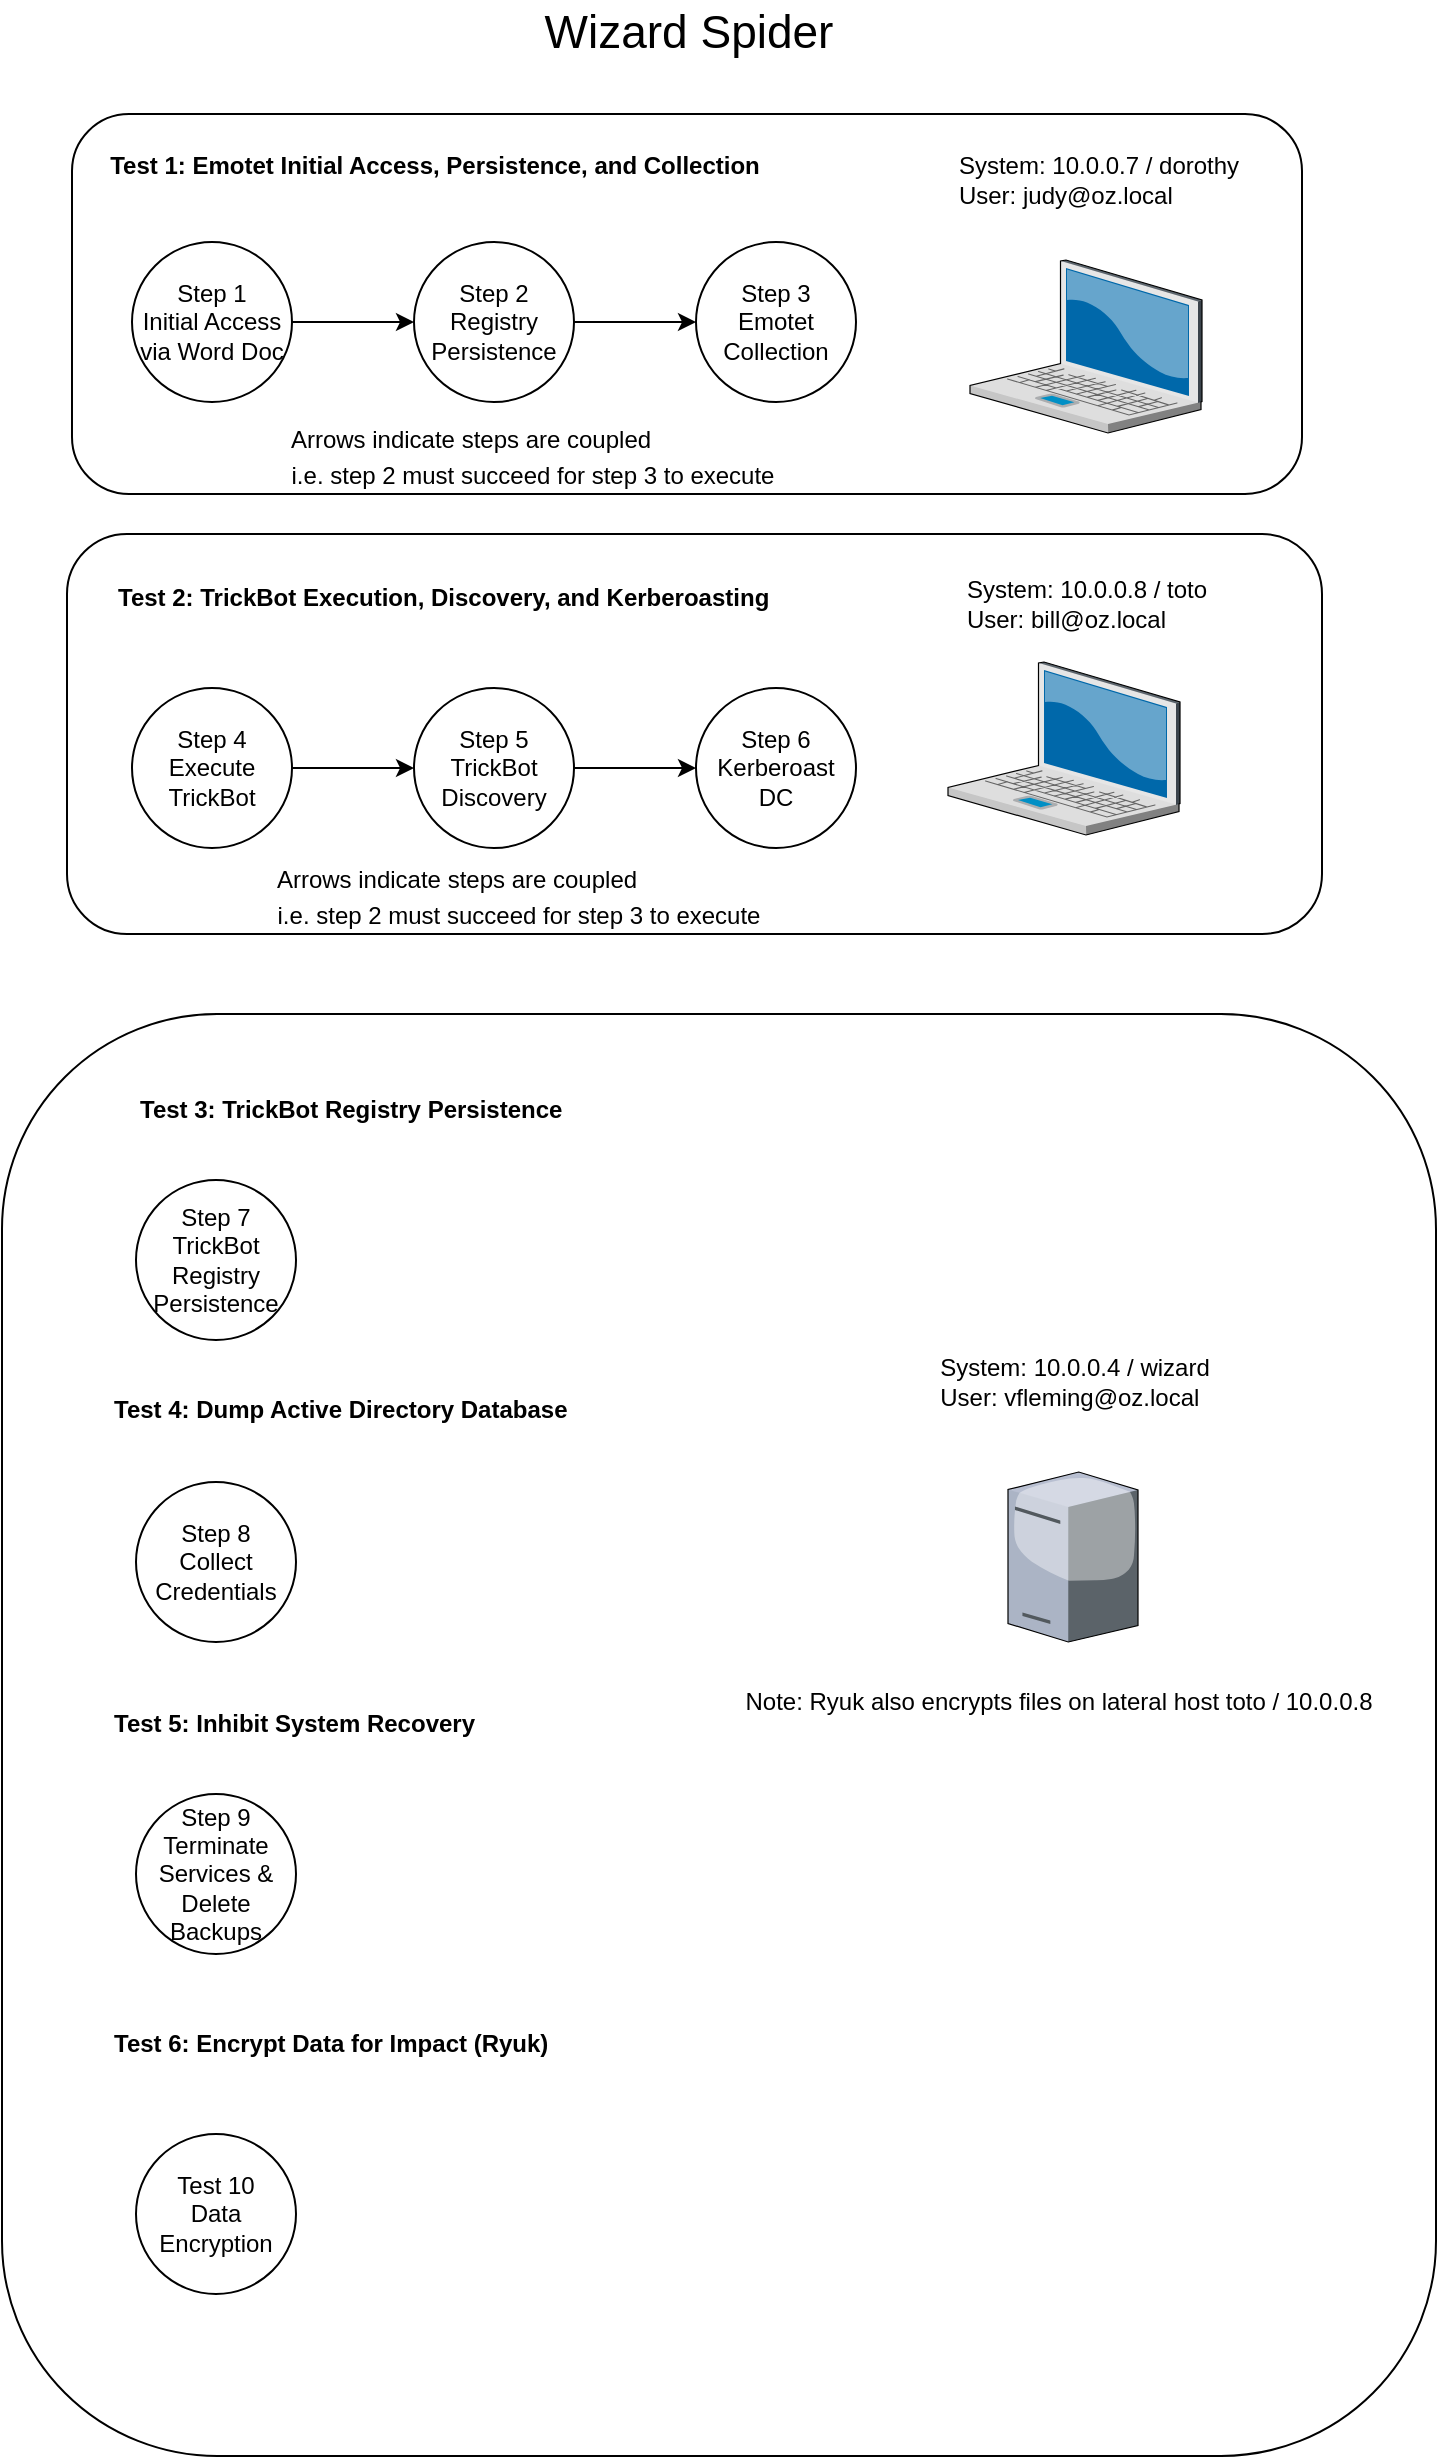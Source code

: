 <mxfile version="15.2.5"><diagram id="vFdk0MWAgGamHsX7wx7R" name="Page-1"><mxGraphModel dx="1186" dy="1195" grid="0" gridSize="10" guides="1" tooltips="1" connect="1" arrows="1" fold="1" page="0" pageScale="1" pageWidth="850" pageHeight="1100" math="0" shadow="0"><root><mxCell id="0"/><mxCell id="1" parent="0"/><mxCell id="JaXC6MgkE-NGYG514rSX-10" value="" style="rounded=1;whiteSpace=wrap;html=1;align=left;" vertex="1" parent="1"><mxGeometry x="3" y="486" width="717" height="721" as="geometry"/></mxCell><mxCell id="t8Q5WnogwW3FqWUjq98q-15" value="" style="rounded=1;whiteSpace=wrap;html=1;fontSize=12;" parent="1" vertex="1"><mxGeometry x="35.5" y="246" width="627.5" height="200" as="geometry"/></mxCell><mxCell id="t8Q5WnogwW3FqWUjq98q-5" value="" style="rounded=1;whiteSpace=wrap;html=1;fontSize=12;" parent="1" vertex="1"><mxGeometry x="38" y="36" width="615" height="190" as="geometry"/></mxCell><mxCell id="t8Q5WnogwW3FqWUjq98q-24" style="edgeStyle=orthogonalEdgeStyle;rounded=0;orthogonalLoop=1;jettySize=auto;html=1;exitX=1;exitY=0.5;exitDx=0;exitDy=0;entryX=0;entryY=0.5;entryDx=0;entryDy=0;fontSize=12;" parent="1" source="t8Q5WnogwW3FqWUjq98q-2" target="t8Q5WnogwW3FqWUjq98q-3" edge="1"><mxGeometry relative="1" as="geometry"/></mxCell><mxCell id="t8Q5WnogwW3FqWUjq98q-2" value="Step 1&lt;br&gt;Initial Access via Word Doc" style="ellipse;whiteSpace=wrap;html=1;aspect=fixed;fontSize=12;" parent="1" vertex="1"><mxGeometry x="68" y="100" width="80" height="80" as="geometry"/></mxCell><mxCell id="t8Q5WnogwW3FqWUjq98q-25" style="edgeStyle=orthogonalEdgeStyle;rounded=0;orthogonalLoop=1;jettySize=auto;html=1;exitX=1;exitY=0.5;exitDx=0;exitDy=0;entryX=0;entryY=0.5;entryDx=0;entryDy=0;fontSize=12;" parent="1" source="t8Q5WnogwW3FqWUjq98q-3" target="t8Q5WnogwW3FqWUjq98q-4" edge="1"><mxGeometry relative="1" as="geometry"/></mxCell><mxCell id="t8Q5WnogwW3FqWUjq98q-3" value="Step 2&lt;br&gt;Registry Persistence" style="ellipse;whiteSpace=wrap;html=1;aspect=fixed;fontSize=12;" parent="1" vertex="1"><mxGeometry x="209" y="100" width="80" height="80" as="geometry"/></mxCell><mxCell id="t8Q5WnogwW3FqWUjq98q-4" value="Step 3&lt;br&gt;Emotet Collection" style="ellipse;whiteSpace=wrap;html=1;aspect=fixed;fontSize=12;" parent="1" vertex="1"><mxGeometry x="350" y="100" width="80" height="80" as="geometry"/></mxCell><mxCell id="t8Q5WnogwW3FqWUjq98q-10" value="System: 10.0.0.7 / dorothy&lt;br&gt;&lt;div style=&quot;text-align: left&quot;&gt;User: judy@oz.local&lt;/div&gt;" style="text;html=1;align=center;verticalAlign=middle;resizable=0;points=[];autosize=1;strokeColor=none;fillColor=none;fontSize=12;" parent="1" vertex="1"><mxGeometry x="476" y="53" width="150" height="32" as="geometry"/></mxCell><mxCell id="t8Q5WnogwW3FqWUjq98q-11" value="System: 10.0.0.8 / toto&lt;br&gt;&lt;div style=&quot;text-align: left&quot;&gt;User: bill@oz.local&lt;/div&gt;" style="text;html=1;align=center;verticalAlign=middle;resizable=0;points=[];autosize=1;strokeColor=none;fillColor=none;fontSize=12;" parent="1" vertex="1"><mxGeometry x="480" y="265" width="130" height="32" as="geometry"/></mxCell><mxCell id="t8Q5WnogwW3FqWUjq98q-26" style="edgeStyle=orthogonalEdgeStyle;rounded=0;orthogonalLoop=1;jettySize=auto;html=1;exitX=1;exitY=0.5;exitDx=0;exitDy=0;entryX=0;entryY=0.5;entryDx=0;entryDy=0;fontSize=12;" parent="1" source="t8Q5WnogwW3FqWUjq98q-12" target="t8Q5WnogwW3FqWUjq98q-13" edge="1"><mxGeometry relative="1" as="geometry"/></mxCell><mxCell id="t8Q5WnogwW3FqWUjq98q-12" value="Step 4&lt;br&gt;Execute&lt;br&gt;TrickBot" style="ellipse;whiteSpace=wrap;html=1;aspect=fixed;fontSize=12;" parent="1" vertex="1"><mxGeometry x="68" y="323" width="80" height="80" as="geometry"/></mxCell><mxCell id="t8Q5WnogwW3FqWUjq98q-27" style="edgeStyle=orthogonalEdgeStyle;rounded=0;orthogonalLoop=1;jettySize=auto;html=1;exitX=1;exitY=0.5;exitDx=0;exitDy=0;entryX=0;entryY=0.5;entryDx=0;entryDy=0;fontSize=12;" parent="1" source="t8Q5WnogwW3FqWUjq98q-13" target="t8Q5WnogwW3FqWUjq98q-14" edge="1"><mxGeometry relative="1" as="geometry"/></mxCell><mxCell id="t8Q5WnogwW3FqWUjq98q-13" value="Step 5&lt;br&gt;TrickBot&lt;br&gt;Discovery" style="ellipse;whiteSpace=wrap;html=1;aspect=fixed;fontSize=12;" parent="1" vertex="1"><mxGeometry x="209" y="323" width="80" height="80" as="geometry"/></mxCell><mxCell id="t8Q5WnogwW3FqWUjq98q-14" value="Step 6&lt;br&gt;Kerberoast&lt;br&gt;DC" style="ellipse;whiteSpace=wrap;html=1;aspect=fixed;fontSize=12;" parent="1" vertex="1"><mxGeometry x="350" y="323" width="80" height="80" as="geometry"/></mxCell><mxCell id="t8Q5WnogwW3FqWUjq98q-16" value="Step 7&lt;br&gt;TrickBot Registry&lt;br&gt;Persistence" style="ellipse;whiteSpace=wrap;html=1;aspect=fixed;fontSize=12;" parent="1" vertex="1"><mxGeometry x="70" y="569" width="80" height="80" as="geometry"/></mxCell><mxCell id="t8Q5WnogwW3FqWUjq98q-17" value="Step 8&lt;br&gt;Collect Credentials" style="ellipse;whiteSpace=wrap;html=1;aspect=fixed;fontSize=12;" parent="1" vertex="1"><mxGeometry x="70" y="720" width="80" height="80" as="geometry"/></mxCell><mxCell id="t8Q5WnogwW3FqWUjq98q-18" value="Step 9&lt;br&gt;Terminate Services &amp;amp; Delete Backups" style="ellipse;whiteSpace=wrap;html=1;aspect=fixed;fontSize=12;" parent="1" vertex="1"><mxGeometry x="70" y="876" width="80" height="80" as="geometry"/></mxCell><mxCell id="t8Q5WnogwW3FqWUjq98q-19" value="Test 10&lt;br&gt;Data Encryption" style="ellipse;whiteSpace=wrap;html=1;aspect=fixed;fontSize=12;" parent="1" vertex="1"><mxGeometry x="70" y="1046" width="80" height="80" as="geometry"/></mxCell><mxCell id="t8Q5WnogwW3FqWUjq98q-22" value="System: 10.0.0.4 / wizard&lt;br&gt;&lt;div style=&quot;text-align: left&quot;&gt;User: vfleming@oz.local&lt;/div&gt;" style="text;html=1;align=center;verticalAlign=middle;resizable=0;points=[];autosize=1;strokeColor=none;fillColor=none;fontSize=12;" parent="1" vertex="1"><mxGeometry x="466" y="654" width="145" height="32" as="geometry"/></mxCell><mxCell id="t8Q5WnogwW3FqWUjq98q-23" value="Wizard Spider" style="text;html=1;align=center;verticalAlign=middle;resizable=0;points=[];autosize=1;strokeColor=none;fillColor=none;fontSize=23;" parent="1" vertex="1"><mxGeometry x="268.5" y="-21" width="154" height="32" as="geometry"/></mxCell><mxCell id="t8Q5WnogwW3FqWUjq98q-30" value="Arrows indicate steps are coupled" style="text;html=1;align=center;verticalAlign=middle;resizable=0;points=[];autosize=1;strokeColor=none;fillColor=none;fontSize=12;" parent="1" vertex="1"><mxGeometry x="142" y="190" width="190" height="18" as="geometry"/></mxCell><mxCell id="t8Q5WnogwW3FqWUjq98q-31" value="i.e. step 2 must succeed for step 3 to execute" style="text;html=1;align=center;verticalAlign=middle;resizable=0;points=[];autosize=1;strokeColor=none;fillColor=none;fontSize=12;" parent="1" vertex="1"><mxGeometry x="142" y="208" width="251" height="18" as="geometry"/></mxCell><mxCell id="t8Q5WnogwW3FqWUjq98q-36" value="Note: Ryuk also encrypts files on lateral host toto / 10.0.0.8" style="text;html=1;align=center;verticalAlign=middle;resizable=0;points=[];autosize=1;strokeColor=none;fillColor=none;fontSize=12;" parent="1" vertex="1"><mxGeometry x="369" y="821" width="324" height="18" as="geometry"/></mxCell><mxCell id="t8Q5WnogwW3FqWUjq98q-39" value="Test 1: Emotet Initial Access, Persistence, and Collection" style="text;html=1;align=center;verticalAlign=middle;resizable=0;points=[];autosize=1;strokeColor=none;fillColor=none;fontSize=12;fontStyle=1" parent="1" vertex="1"><mxGeometry x="51" y="53" width="335" height="18" as="geometry"/></mxCell><mxCell id="t8Q5WnogwW3FqWUjq98q-40" value="&lt;b&gt;Test 2: TrickBot Execution, Discovery,&amp;nbsp;and Kerberoasting&lt;/b&gt;" style="text;html=1;align=left;verticalAlign=middle;resizable=0;points=[];autosize=1;strokeColor=none;fillColor=none;fontSize=12;" parent="1" vertex="1"><mxGeometry x="59" y="269" width="336" height="18" as="geometry"/></mxCell><mxCell id="JaXC6MgkE-NGYG514rSX-1" value="Arrows indicate steps are coupled" style="text;html=1;align=center;verticalAlign=middle;resizable=0;points=[];autosize=1;strokeColor=none;fillColor=none;fontSize=12;" vertex="1" parent="1"><mxGeometry x="135" y="410" width="190" height="18" as="geometry"/></mxCell><mxCell id="JaXC6MgkE-NGYG514rSX-2" value="i.e. step 2 must succeed for step 3 to execute" style="text;html=1;align=center;verticalAlign=middle;resizable=0;points=[];autosize=1;strokeColor=none;fillColor=none;fontSize=12;" vertex="1" parent="1"><mxGeometry x="135" y="428" width="251" height="18" as="geometry"/></mxCell><mxCell id="JaXC6MgkE-NGYG514rSX-3" value="" style="verticalLabelPosition=bottom;sketch=0;aspect=fixed;html=1;verticalAlign=top;strokeColor=none;align=center;outlineConnect=0;shape=mxgraph.citrix.laptop_2;" vertex="1" parent="1"><mxGeometry x="487" y="109" width="116" height="86.5" as="geometry"/></mxCell><mxCell id="JaXC6MgkE-NGYG514rSX-4" value="" style="verticalLabelPosition=bottom;sketch=0;aspect=fixed;html=1;verticalAlign=top;strokeColor=none;align=center;outlineConnect=0;shape=mxgraph.citrix.laptop_2;" vertex="1" parent="1"><mxGeometry x="476" y="310" width="116" height="86.5" as="geometry"/></mxCell><mxCell id="JaXC6MgkE-NGYG514rSX-5" value="&lt;b&gt;Test 3: TrickBot Registry Persistence&lt;/b&gt;" style="text;html=1;align=left;verticalAlign=middle;resizable=0;points=[];autosize=1;strokeColor=none;fillColor=none;fontSize=12;" vertex="1" parent="1"><mxGeometry x="70" y="525" width="221" height="18" as="geometry"/></mxCell><mxCell id="JaXC6MgkE-NGYG514rSX-6" value="&lt;b&gt;Test 4: Dump Active Directory Database&lt;/b&gt;" style="text;html=1;align=left;verticalAlign=middle;resizable=0;points=[];autosize=1;strokeColor=none;fillColor=none;fontSize=12;" vertex="1" parent="1"><mxGeometry x="57" y="675" width="237" height="18" as="geometry"/></mxCell><mxCell id="JaXC6MgkE-NGYG514rSX-7" value="&lt;b&gt;Test 5: Inhibit System Recovery&lt;/b&gt;" style="text;html=1;align=left;verticalAlign=middle;resizable=0;points=[];autosize=1;strokeColor=none;fillColor=none;fontSize=12;" vertex="1" parent="1"><mxGeometry x="57" y="832" width="191" height="18" as="geometry"/></mxCell><mxCell id="JaXC6MgkE-NGYG514rSX-8" value="&lt;b&gt;Test 6: Encrypt Data for Impact (Ryuk)&lt;/b&gt;" style="text;html=1;align=left;verticalAlign=middle;resizable=0;points=[];autosize=1;strokeColor=none;fillColor=none;fontSize=12;" vertex="1" parent="1"><mxGeometry x="57" y="992" width="227" height="18" as="geometry"/></mxCell><mxCell id="JaXC6MgkE-NGYG514rSX-9" value="" style="verticalLabelPosition=bottom;sketch=0;aspect=fixed;html=1;verticalAlign=top;strokeColor=none;align=center;outlineConnect=0;shape=mxgraph.citrix.tower_server;" vertex="1" parent="1"><mxGeometry x="506" y="715" width="65" height="85" as="geometry"/></mxCell></root></mxGraphModel></diagram></mxfile>